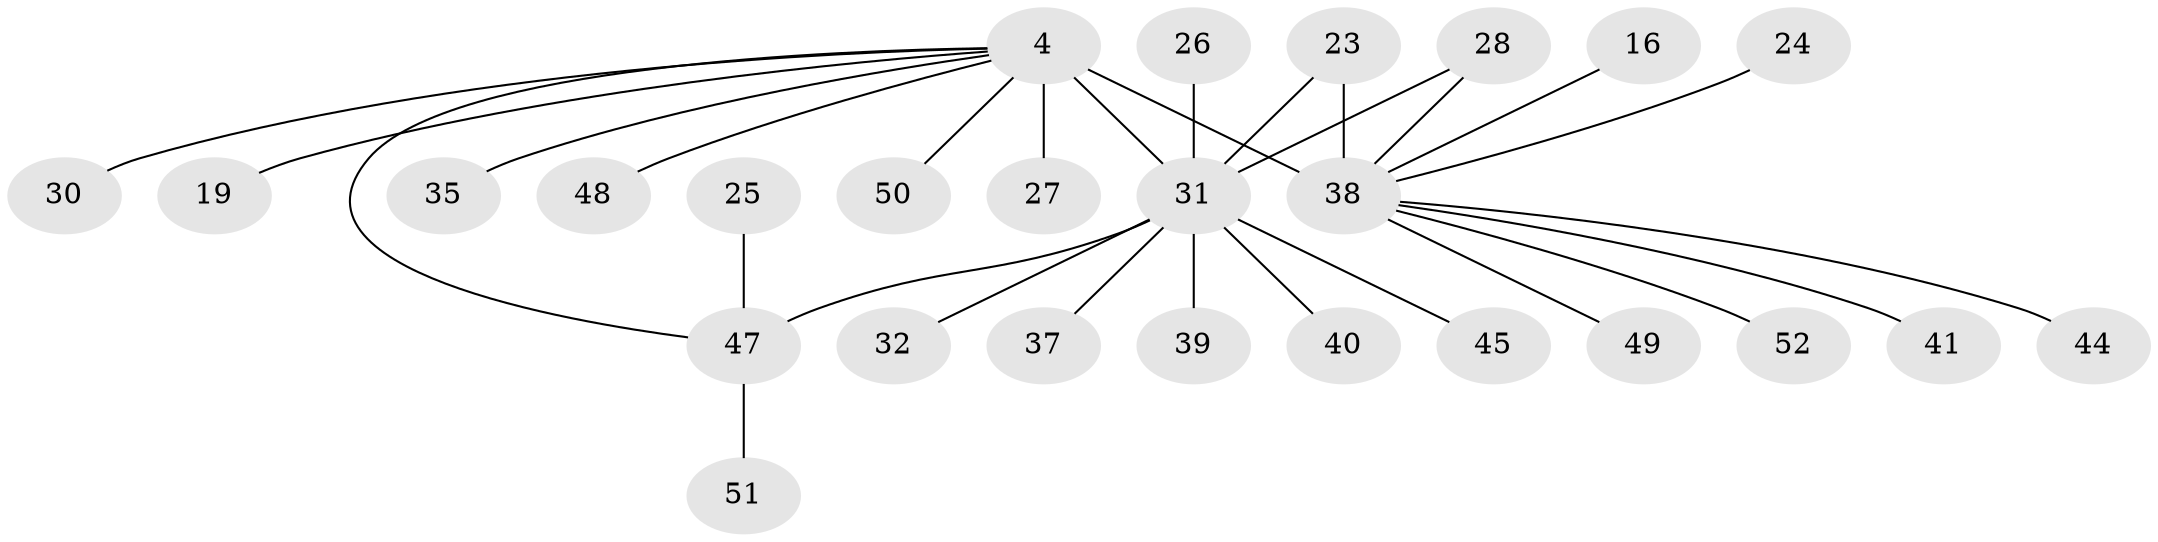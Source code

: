 // original degree distribution, {15: 0.019230769230769232, 18: 0.019230769230769232, 2: 0.23076923076923078, 11: 0.019230769230769232, 1: 0.46153846153846156, 4: 0.09615384615384616, 8: 0.038461538461538464, 3: 0.09615384615384616, 5: 0.019230769230769232}
// Generated by graph-tools (version 1.1) at 2025/48/03/09/25 04:48:04]
// undirected, 26 vertices, 28 edges
graph export_dot {
graph [start="1"]
  node [color=gray90,style=filled];
  4 [super="+1"];
  16;
  19;
  23;
  24;
  25;
  26;
  27 [super="+20"];
  28 [super="+18"];
  30;
  31 [super="+29+5+8+21"];
  32;
  35;
  37;
  38 [super="+10+12+36+34"];
  39;
  40;
  41;
  44 [super="+17"];
  45;
  47 [super="+43"];
  48 [super="+42+46"];
  49;
  50;
  51;
  52;
  4 -- 35;
  4 -- 50;
  4 -- 19;
  4 -- 30;
  4 -- 31 [weight=4];
  4 -- 47 [weight=2];
  4 -- 38 [weight=10];
  4 -- 48;
  4 -- 27 [weight=2];
  16 -- 38;
  23 -- 38;
  23 -- 31;
  24 -- 38;
  25 -- 47;
  26 -- 31;
  28 -- 38;
  28 -- 31;
  31 -- 32;
  31 -- 37;
  31 -- 39;
  31 -- 40;
  31 -- 45;
  31 -- 47 [weight=5];
  38 -- 41;
  38 -- 49;
  38 -- 44;
  38 -- 52;
  47 -- 51;
}
